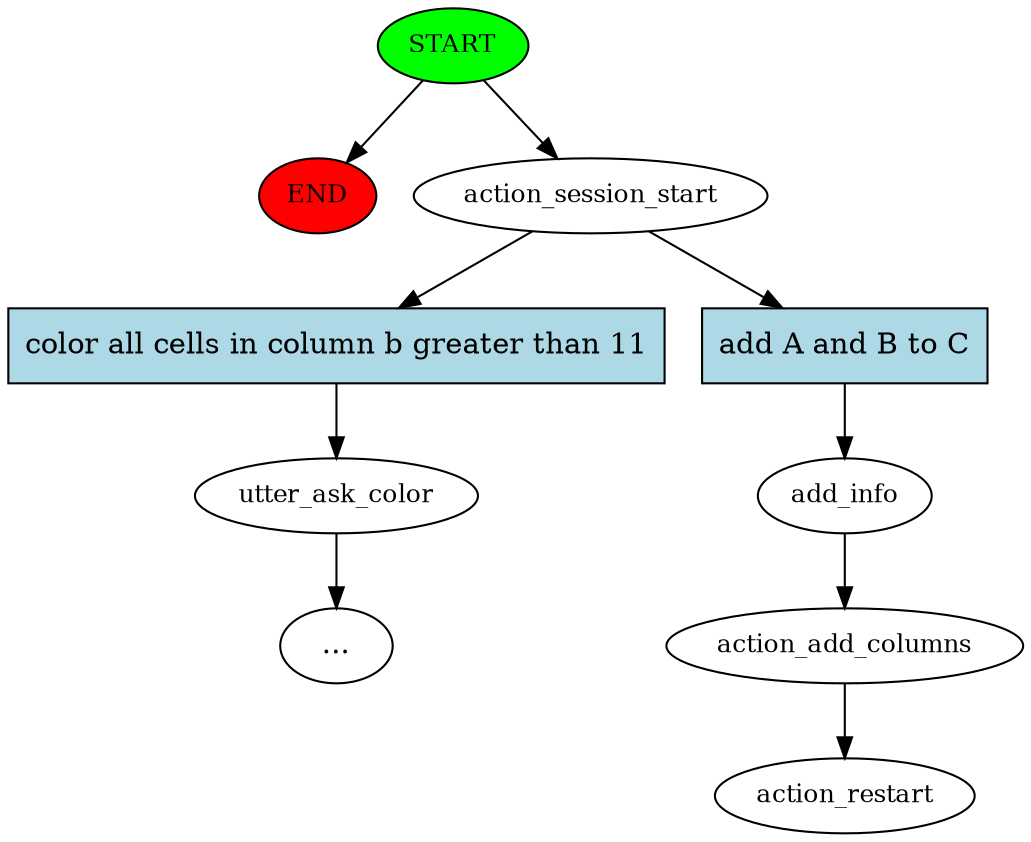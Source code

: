 digraph  {
0 [class="start active", fillcolor=green, fontsize=12, label=START, style=filled];
"-1" [class=end, fillcolor=red, fontsize=12, label=END, style=filled];
1 [class=active, fontsize=12, label=action_session_start];
2 [class="", fontsize=12, label=utter_ask_color];
"-3" [class=ellipsis, label="..."];
4 [class=active, fontsize=12, label=add_info];
5 [class=active, fontsize=12, label=action_add_columns];
6 [class="dashed active", fontsize=12, label=action_restart];
7 [class=intent, fillcolor=lightblue, label="color all cells in column b greater than 11", shape=rect, style=filled];
8 [class="intent active", fillcolor=lightblue, label="add A and B to C", shape=rect, style=filled];
0 -> "-1"  [class="", key=NONE, label=""];
0 -> 1  [class=active, key=NONE, label=""];
1 -> 7  [class="", key=0];
1 -> 8  [class=active, key=0];
2 -> "-3"  [class="", key=NONE, label=""];
4 -> 5  [class=active, key=NONE, label=""];
5 -> 6  [class=active, key=NONE, label=""];
7 -> 2  [class="", key=0];
8 -> 4  [class=active, key=0];
}
